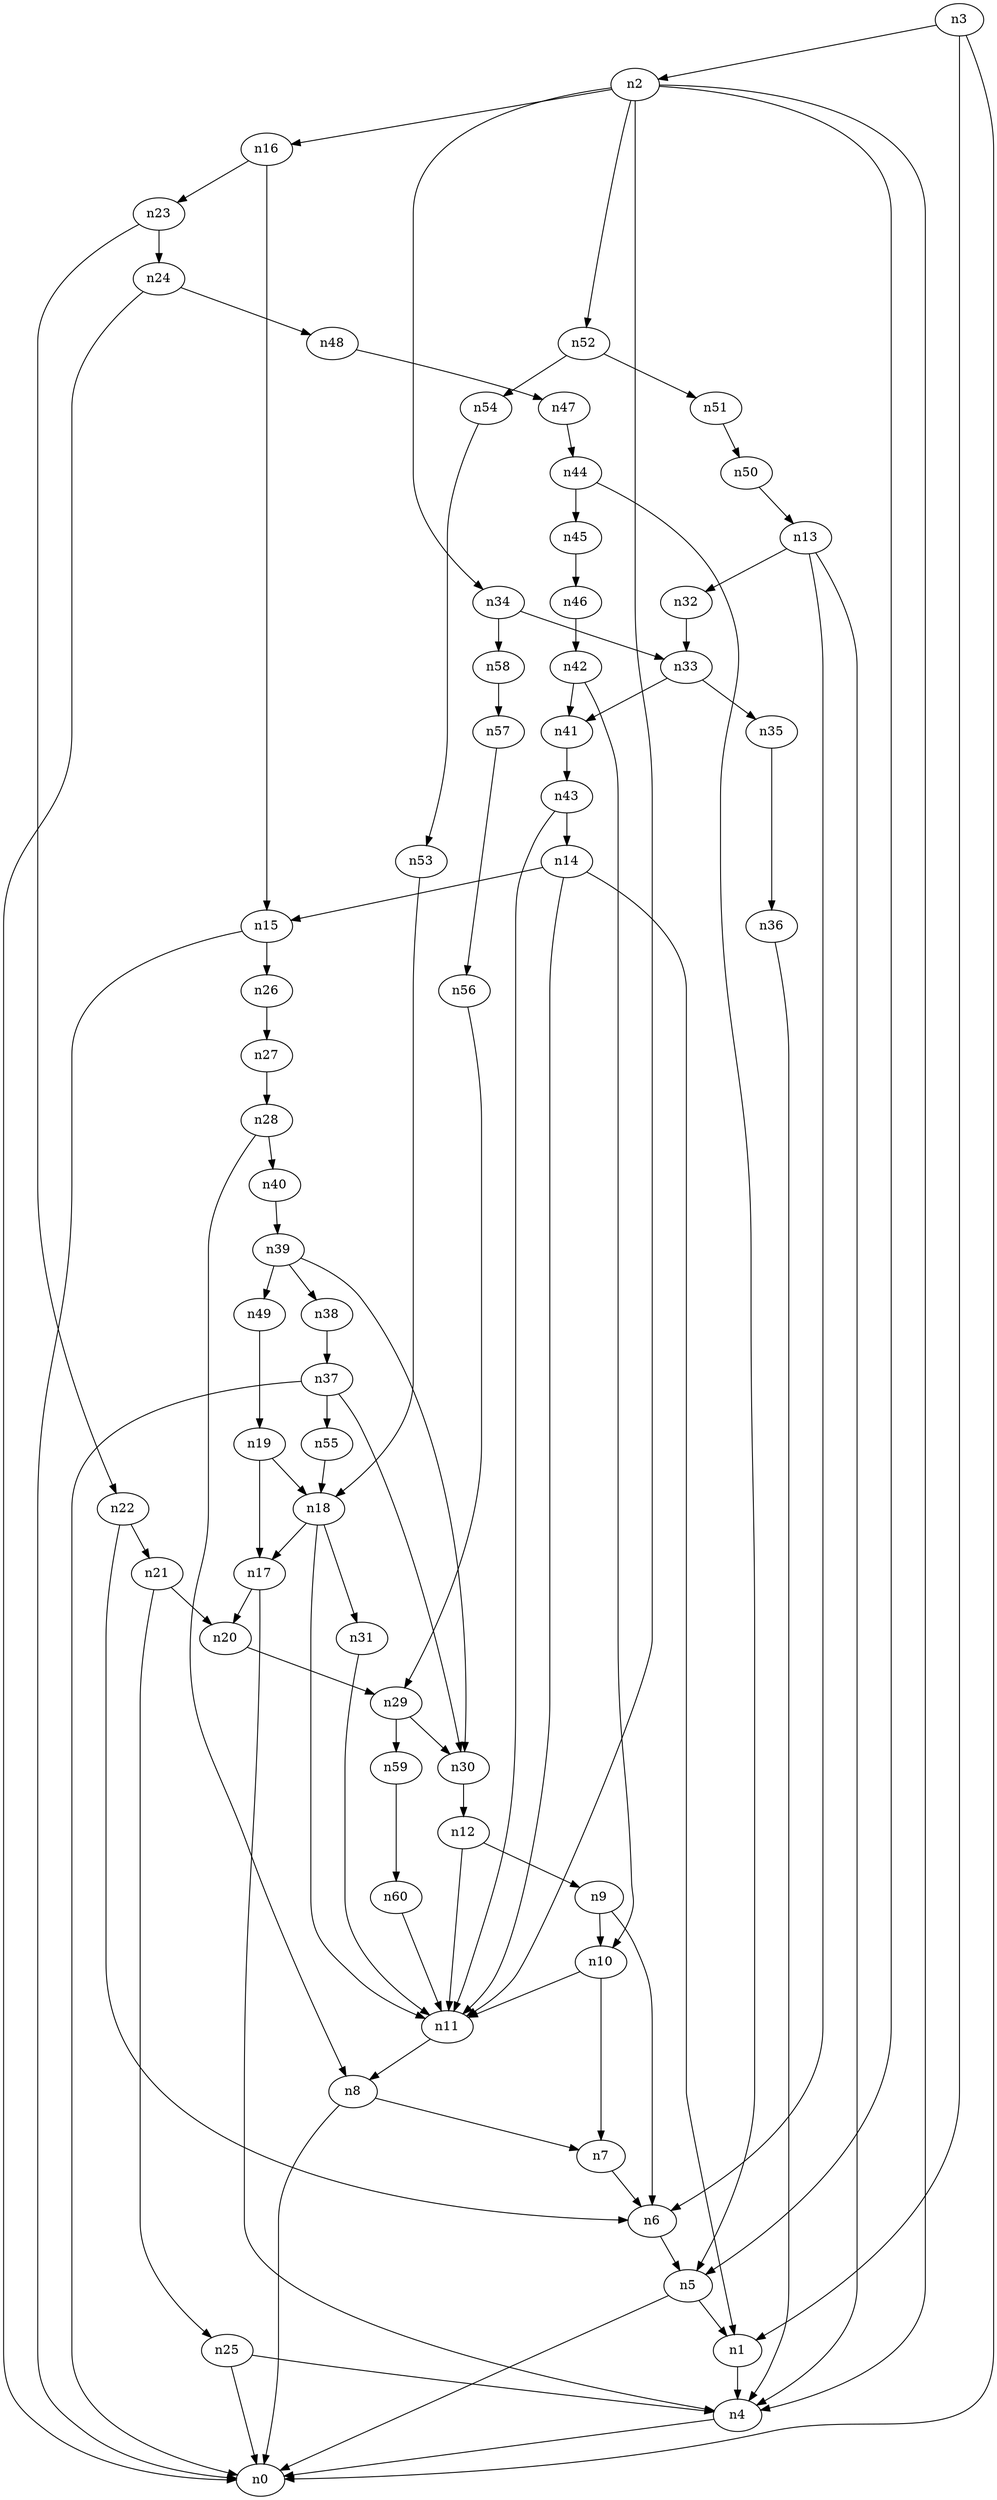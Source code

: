 digraph G {
	n1 -> n4	 [_graphml_id=e4];
	n2 -> n4	 [_graphml_id=e7];
	n2 -> n5	 [_graphml_id=e8];
	n2 -> n11	 [_graphml_id=e31];
	n2 -> n16	 [_graphml_id=e25];
	n2 -> n34	 [_graphml_id=e55];
	n2 -> n52	 [_graphml_id=e85];
	n3 -> n0	 [_graphml_id=e0];
	n3 -> n1	 [_graphml_id=e3];
	n3 -> n2	 [_graphml_id=e6];
	n4 -> n0	 [_graphml_id=e1];
	n5 -> n0	 [_graphml_id=e2];
	n5 -> n1	 [_graphml_id=e5];
	n6 -> n5	 [_graphml_id=e9];
	n7 -> n6	 [_graphml_id=e10];
	n8 -> n0	 [_graphml_id=e12];
	n8 -> n7	 [_graphml_id=e11];
	n9 -> n6	 [_graphml_id=e13];
	n9 -> n10	 [_graphml_id=e14];
	n10 -> n7	 [_graphml_id=e15];
	n10 -> n11	 [_graphml_id=e16];
	n11 -> n8	 [_graphml_id=e21];
	n12 -> n9	 [_graphml_id=e18];
	n12 -> n11	 [_graphml_id=e17];
	n13 -> n4	 [_graphml_id=e20];
	n13 -> n6	 [_graphml_id=e19];
	n13 -> n32	 [_graphml_id=e52];
	n14 -> n1	 [_graphml_id=e22];
	n14 -> n11	 [_graphml_id=e41];
	n14 -> n15	 [_graphml_id=e23];
	n15 -> n0	 [_graphml_id=e61];
	n15 -> n26	 [_graphml_id=e42];
	n16 -> n15	 [_graphml_id=e24];
	n16 -> n23	 [_graphml_id=e36];
	n17 -> n4	 [_graphml_id=e26];
	n17 -> n20	 [_graphml_id=e32];
	n18 -> n11	 [_graphml_id=e28];
	n18 -> n17	 [_graphml_id=e27];
	n18 -> n31	 [_graphml_id=e49];
	n19 -> n17	 [_graphml_id=e30];
	n19 -> n18	 [_graphml_id=e29];
	n20 -> n29	 [_graphml_id=e46];
	n21 -> n20	 [_graphml_id=e33];
	n21 -> n25	 [_graphml_id=e40];
	n22 -> n6	 [_graphml_id=e35];
	n22 -> n21	 [_graphml_id=e34];
	n23 -> n22	 [_graphml_id=e51];
	n23 -> n24	 [_graphml_id=e37];
	n24 -> n0	 [_graphml_id=e38];
	n24 -> n48	 [_graphml_id=e78];
	n25 -> n0	 [_graphml_id=e39];
	n25 -> n4	 [_graphml_id=e81];
	n26 -> n27	 [_graphml_id=e43];
	n27 -> n28	 [_graphml_id=e44];
	n28 -> n8	 [_graphml_id=e45];
	n28 -> n40	 [_graphml_id=e65];
	n29 -> n30	 [_graphml_id=e47];
	n29 -> n59	 [_graphml_id=e96];
	n30 -> n12	 [_graphml_id=e48];
	n31 -> n11	 [_graphml_id=e50];
	n32 -> n33	 [_graphml_id=e53];
	n33 -> n35	 [_graphml_id=e56];
	n33 -> n41	 [_graphml_id=e66];
	n34 -> n33	 [_graphml_id=e54];
	n34 -> n58	 [_graphml_id=e95];
	n35 -> n36	 [_graphml_id=e57];
	n36 -> n4	 [_graphml_id=e58];
	n37 -> n0	 [_graphml_id=e59];
	n37 -> n30	 [_graphml_id=e60];
	n37 -> n55	 [_graphml_id=e89];
	n38 -> n37	 [_graphml_id=e62];
	n39 -> n30	 [_graphml_id=e91];
	n39 -> n38	 [_graphml_id=e63];
	n39 -> n49	 [_graphml_id=e79];
	n40 -> n39	 [_graphml_id=e64];
	n41 -> n43	 [_graphml_id=e70];
	n42 -> n10	 [_graphml_id=e68];
	n42 -> n41	 [_graphml_id=e67];
	n43 -> n11	 [_graphml_id=e69];
	n43 -> n14	 [_graphml_id=e71];
	n44 -> n5	 [_graphml_id=e72];
	n44 -> n45	 [_graphml_id=e73];
	n45 -> n46	 [_graphml_id=e74];
	n46 -> n42	 [_graphml_id=e75];
	n47 -> n44	 [_graphml_id=e76];
	n48 -> n47	 [_graphml_id=e77];
	n49 -> n19	 [_graphml_id=e80];
	n50 -> n13	 [_graphml_id=e82];
	n51 -> n50	 [_graphml_id=e83];
	n52 -> n51	 [_graphml_id=e84];
	n52 -> n54	 [_graphml_id=e88];
	n53 -> n18	 [_graphml_id=e86];
	n54 -> n53	 [_graphml_id=e87];
	n55 -> n18	 [_graphml_id=e90];
	n56 -> n29	 [_graphml_id=e92];
	n57 -> n56	 [_graphml_id=e93];
	n58 -> n57	 [_graphml_id=e94];
	n59 -> n60	 [_graphml_id=e97];
	n60 -> n11	 [_graphml_id=e98];
}
